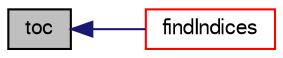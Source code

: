 digraph "toc"
{
  bgcolor="transparent";
  edge [fontname="FreeSans",fontsize="10",labelfontname="FreeSans",labelfontsize="10"];
  node [fontname="FreeSans",fontsize="10",shape=record];
  rankdir="LR";
  Node372 [label="toc",height=0.2,width=0.4,color="black", fillcolor="grey75", style="filled", fontcolor="black"];
  Node372 -> Node373 [dir="back",color="midnightblue",fontsize="10",style="solid",fontname="FreeSans"];
  Node373 [label="findIndices",height=0.2,width=0.4,color="red",URL="$a25014.html#a521a5e3446791e3aeffed145db6b1b5f",tooltip="Find and return indices for all matches. "];
}
